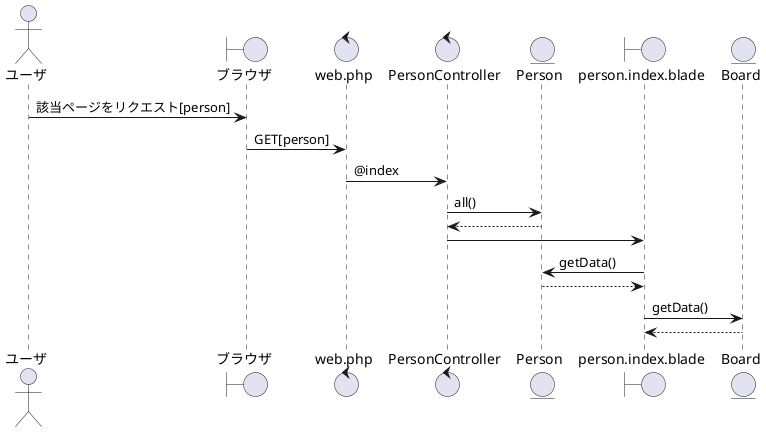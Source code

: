 @startuml 277_has_one
actor ユーザ
boundary ブラウザ
control web.php
control PersonController
entity Person
boundary person.index.blade
entity Board

ユーザ -> ブラウザ:該当ページをリクエスト[person]
ブラウザ -> web.php: GET[person]
web.php -> PersonController:@index
PersonController -> Person:all()
PersonController <-- Person
PersonController -> person.index.blade
person.index.blade -> Person:getData()
person.index.blade <-- Person
person.index.blade -> Board:getData()
person.index.blade <-- Board

@enduml
